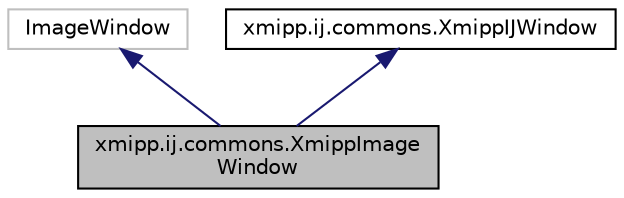 digraph "xmipp.ij.commons.XmippImageWindow"
{
  edge [fontname="Helvetica",fontsize="10",labelfontname="Helvetica",labelfontsize="10"];
  node [fontname="Helvetica",fontsize="10",shape=record];
  Node0 [label="xmipp.ij.commons.XmippImage\lWindow",height=0.2,width=0.4,color="black", fillcolor="grey75", style="filled", fontcolor="black"];
  Node1 -> Node0 [dir="back",color="midnightblue",fontsize="10",style="solid",fontname="Helvetica"];
  Node1 [label="ImageWindow",height=0.2,width=0.4,color="grey75", fillcolor="white", style="filled"];
  Node2 -> Node0 [dir="back",color="midnightblue",fontsize="10",style="solid",fontname="Helvetica"];
  Node2 [label="xmipp.ij.commons.XmippIJWindow",height=0.2,width=0.4,color="black", fillcolor="white", style="filled",URL="$interfacexmipp_1_1ij_1_1commons_1_1XmippIJWindow.html"];
}
